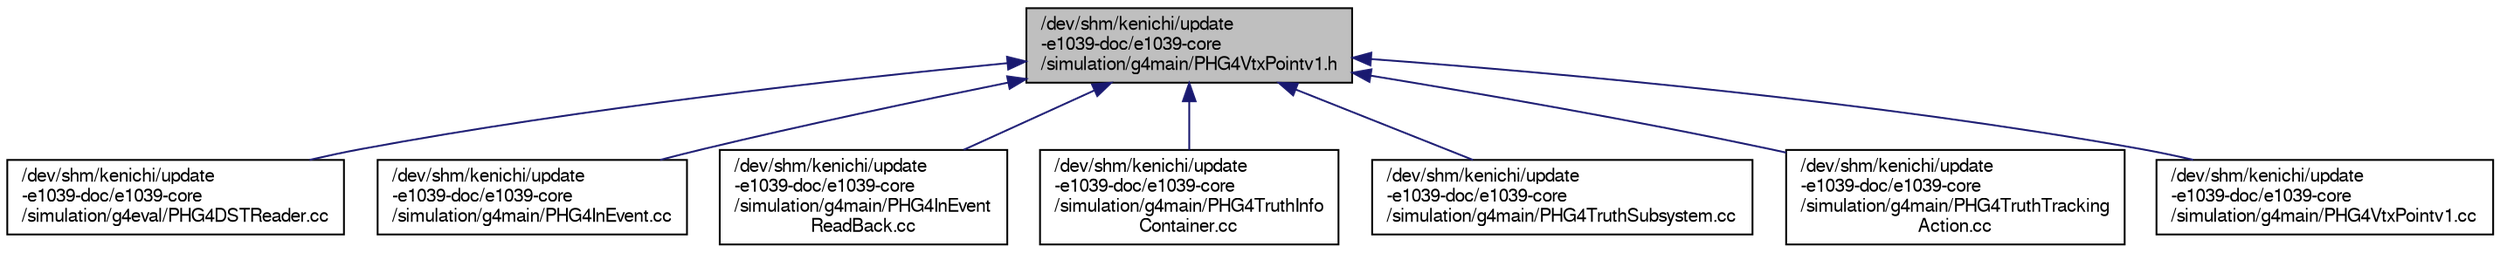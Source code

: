 digraph "/dev/shm/kenichi/update-e1039-doc/e1039-core/simulation/g4main/PHG4VtxPointv1.h"
{
  bgcolor="transparent";
  edge [fontname="FreeSans",fontsize="10",labelfontname="FreeSans",labelfontsize="10"];
  node [fontname="FreeSans",fontsize="10",shape=record];
  Node1 [label="/dev/shm/kenichi/update\l-e1039-doc/e1039-core\l/simulation/g4main/PHG4VtxPointv1.h",height=0.2,width=0.4,color="black", fillcolor="grey75", style="filled" fontcolor="black"];
  Node1 -> Node2 [dir="back",color="midnightblue",fontsize="10",style="solid",fontname="FreeSans"];
  Node2 [label="/dev/shm/kenichi/update\l-e1039-doc/e1039-core\l/simulation/g4eval/PHG4DSTReader.cc",height=0.2,width=0.4,color="black",URL="$d8/d06/PHG4DSTReader_8cc.html"];
  Node1 -> Node3 [dir="back",color="midnightblue",fontsize="10",style="solid",fontname="FreeSans"];
  Node3 [label="/dev/shm/kenichi/update\l-e1039-doc/e1039-core\l/simulation/g4main/PHG4InEvent.cc",height=0.2,width=0.4,color="black",URL="$dd/d67/PHG4InEvent_8cc.html"];
  Node1 -> Node4 [dir="back",color="midnightblue",fontsize="10",style="solid",fontname="FreeSans"];
  Node4 [label="/dev/shm/kenichi/update\l-e1039-doc/e1039-core\l/simulation/g4main/PHG4InEvent\lReadBack.cc",height=0.2,width=0.4,color="black",URL="$dd/d2d/PHG4InEventReadBack_8cc.html"];
  Node1 -> Node5 [dir="back",color="midnightblue",fontsize="10",style="solid",fontname="FreeSans"];
  Node5 [label="/dev/shm/kenichi/update\l-e1039-doc/e1039-core\l/simulation/g4main/PHG4TruthInfo\lContainer.cc",height=0.2,width=0.4,color="black",URL="$d7/d02/PHG4TruthInfoContainer_8cc.html"];
  Node1 -> Node6 [dir="back",color="midnightblue",fontsize="10",style="solid",fontname="FreeSans"];
  Node6 [label="/dev/shm/kenichi/update\l-e1039-doc/e1039-core\l/simulation/g4main/PHG4TruthSubsystem.cc",height=0.2,width=0.4,color="black",URL="$d3/d11/PHG4TruthSubsystem_8cc.html"];
  Node1 -> Node7 [dir="back",color="midnightblue",fontsize="10",style="solid",fontname="FreeSans"];
  Node7 [label="/dev/shm/kenichi/update\l-e1039-doc/e1039-core\l/simulation/g4main/PHG4TruthTracking\lAction.cc",height=0.2,width=0.4,color="black",URL="$d2/d1e/PHG4TruthTrackingAction_8cc.html"];
  Node1 -> Node8 [dir="back",color="midnightblue",fontsize="10",style="solid",fontname="FreeSans"];
  Node8 [label="/dev/shm/kenichi/update\l-e1039-doc/e1039-core\l/simulation/g4main/PHG4VtxPointv1.cc",height=0.2,width=0.4,color="black",URL="$d8/d62/PHG4VtxPointv1_8cc.html"];
}
